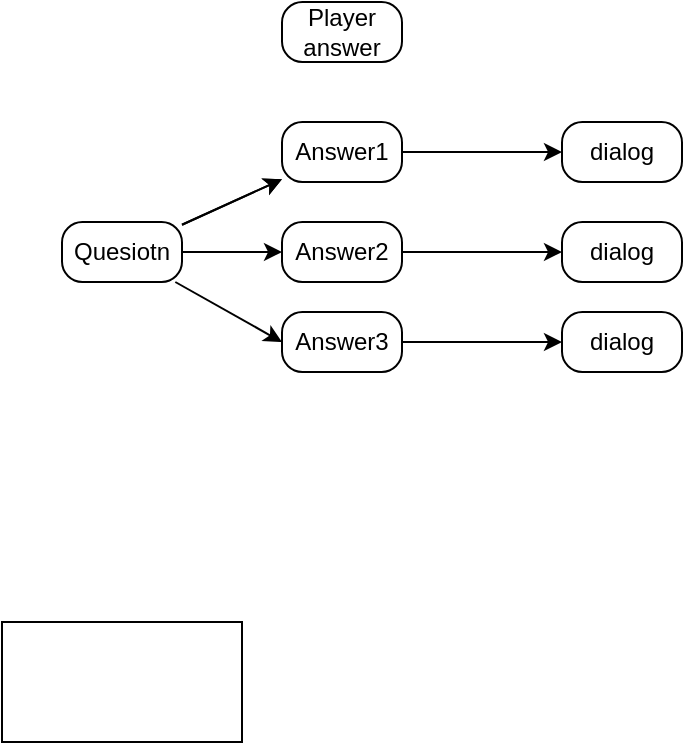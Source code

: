 <mxfile>
    <diagram id="57Nj7Xa1dTi2FFKFMWXx" name="Page-1">
        <mxGraphModel dx="869" dy="485" grid="1" gridSize="10" guides="1" tooltips="1" connect="1" arrows="1" fold="1" page="1" pageScale="1" pageWidth="850" pageHeight="1100" math="0" shadow="0">
            <root>
                <mxCell id="0"/>
                <mxCell id="1" parent="0"/>
                <mxCell id="9" value="" style="edgeStyle=none;html=1;" edge="1" parent="1" source="2" target="8">
                    <mxGeometry relative="1" as="geometry"/>
                </mxCell>
                <mxCell id="10" value="" style="edgeStyle=none;html=1;" edge="1" parent="1" source="2" target="8">
                    <mxGeometry relative="1" as="geometry"/>
                </mxCell>
                <mxCell id="12" style="edgeStyle=none;html=1;" edge="1" parent="1" source="2" target="11">
                    <mxGeometry relative="1" as="geometry"/>
                </mxCell>
                <mxCell id="14" style="edgeStyle=none;html=1;entryX=0;entryY=0.5;entryDx=0;entryDy=0;" edge="1" parent="1" source="2" target="13">
                    <mxGeometry relative="1" as="geometry"/>
                </mxCell>
                <mxCell id="2" value="Quesiotn" style="rounded=1;whiteSpace=wrap;html=1;arcSize=34;" vertex="1" parent="1">
                    <mxGeometry x="80" y="490" width="60" height="30" as="geometry"/>
                </mxCell>
                <mxCell id="4" value="Player answer" style="rounded=1;whiteSpace=wrap;html=1;arcSize=34;" vertex="1" parent="1">
                    <mxGeometry x="190" y="380" width="60" height="30" as="geometry"/>
                </mxCell>
                <mxCell id="16" value="" style="edgeStyle=none;html=1;" edge="1" parent="1" source="8" target="15">
                    <mxGeometry relative="1" as="geometry"/>
                </mxCell>
                <mxCell id="8" value="Answer1" style="rounded=1;whiteSpace=wrap;html=1;arcSize=34;" vertex="1" parent="1">
                    <mxGeometry x="190" y="440" width="60" height="30" as="geometry"/>
                </mxCell>
                <mxCell id="22" style="edgeStyle=none;html=1;entryX=0;entryY=0.5;entryDx=0;entryDy=0;" edge="1" parent="1" source="11" target="20">
                    <mxGeometry relative="1" as="geometry"/>
                </mxCell>
                <mxCell id="11" value="Answer2" style="rounded=1;whiteSpace=wrap;html=1;arcSize=34;" vertex="1" parent="1">
                    <mxGeometry x="190" y="490" width="60" height="30" as="geometry"/>
                </mxCell>
                <mxCell id="23" value="" style="edgeStyle=none;html=1;" edge="1" parent="1" source="13" target="21">
                    <mxGeometry relative="1" as="geometry"/>
                </mxCell>
                <mxCell id="13" value="Answer3" style="rounded=1;whiteSpace=wrap;html=1;arcSize=34;" vertex="1" parent="1">
                    <mxGeometry x="190" y="535" width="60" height="30" as="geometry"/>
                </mxCell>
                <mxCell id="15" value="dialog" style="rounded=1;whiteSpace=wrap;html=1;arcSize=34;" vertex="1" parent="1">
                    <mxGeometry x="330" y="440" width="60" height="30" as="geometry"/>
                </mxCell>
                <mxCell id="20" value="dialog" style="rounded=1;whiteSpace=wrap;html=1;arcSize=34;" vertex="1" parent="1">
                    <mxGeometry x="330" y="490" width="60" height="30" as="geometry"/>
                </mxCell>
                <mxCell id="21" value="dialog" style="rounded=1;whiteSpace=wrap;html=1;arcSize=34;" vertex="1" parent="1">
                    <mxGeometry x="330" y="535" width="60" height="30" as="geometry"/>
                </mxCell>
                <mxCell id="24" value="" style="rounded=0;whiteSpace=wrap;html=1;" vertex="1" parent="1">
                    <mxGeometry x="50" y="690" width="120" height="60" as="geometry"/>
                </mxCell>
            </root>
        </mxGraphModel>
    </diagram>
</mxfile>